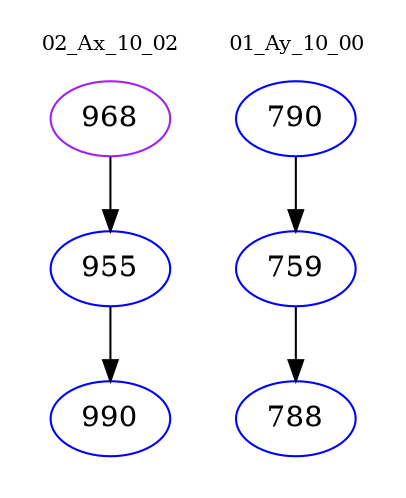 digraph{
subgraph cluster_0 {
color = white
label = "02_Ax_10_02";
fontsize=10;
T0_968 [label="968", color="purple"]
T0_968 -> T0_955 [color="black"]
T0_955 [label="955", color="blue"]
T0_955 -> T0_990 [color="black"]
T0_990 [label="990", color="blue"]
}
subgraph cluster_1 {
color = white
label = "01_Ay_10_00";
fontsize=10;
T1_790 [label="790", color="blue"]
T1_790 -> T1_759 [color="black"]
T1_759 [label="759", color="blue"]
T1_759 -> T1_788 [color="black"]
T1_788 [label="788", color="blue"]
}
}
